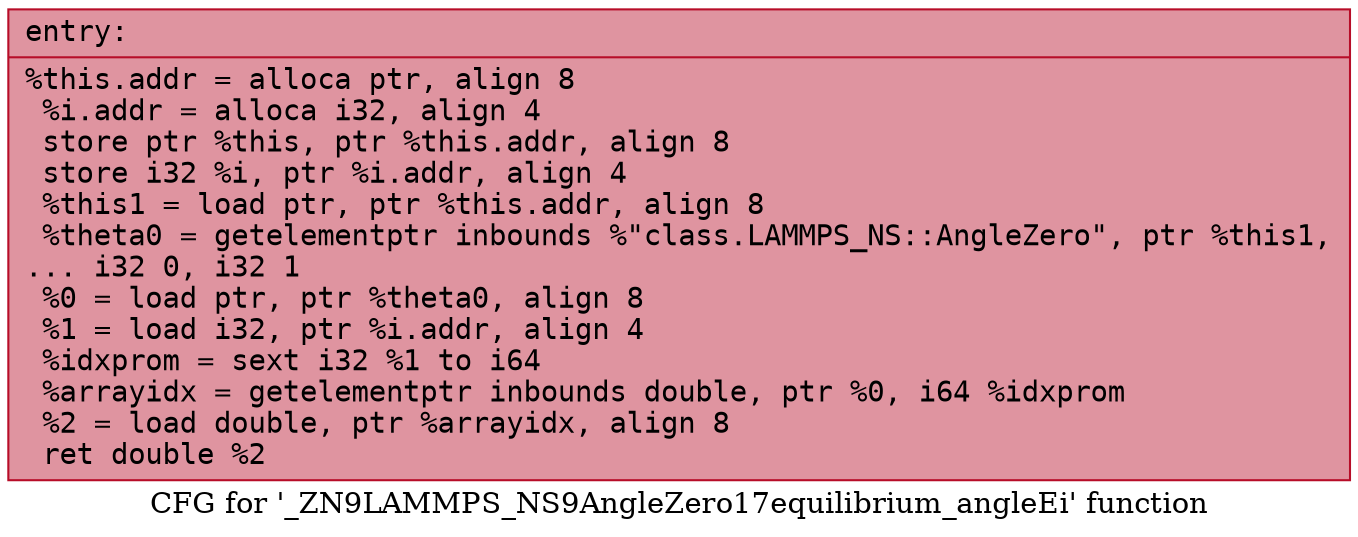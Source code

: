 digraph "CFG for '_ZN9LAMMPS_NS9AngleZero17equilibrium_angleEi' function" {
	label="CFG for '_ZN9LAMMPS_NS9AngleZero17equilibrium_angleEi' function";

	Node0x55d6952be170 [shape=record,color="#b70d28ff", style=filled, fillcolor="#b70d2870" fontname="Courier",label="{entry:\l|  %this.addr = alloca ptr, align 8\l  %i.addr = alloca i32, align 4\l  store ptr %this, ptr %this.addr, align 8\l  store i32 %i, ptr %i.addr, align 4\l  %this1 = load ptr, ptr %this.addr, align 8\l  %theta0 = getelementptr inbounds %\"class.LAMMPS_NS::AngleZero\", ptr %this1,\l... i32 0, i32 1\l  %0 = load ptr, ptr %theta0, align 8\l  %1 = load i32, ptr %i.addr, align 4\l  %idxprom = sext i32 %1 to i64\l  %arrayidx = getelementptr inbounds double, ptr %0, i64 %idxprom\l  %2 = load double, ptr %arrayidx, align 8\l  ret double %2\l}"];
}

